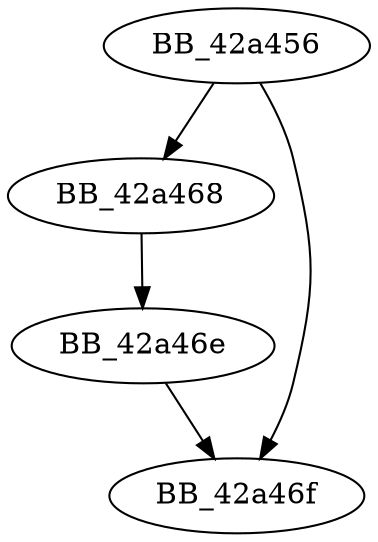 DiGraph sub_42A456{
BB_42a456->BB_42a468
BB_42a456->BB_42a46f
BB_42a468->BB_42a46e
BB_42a46e->BB_42a46f
}
